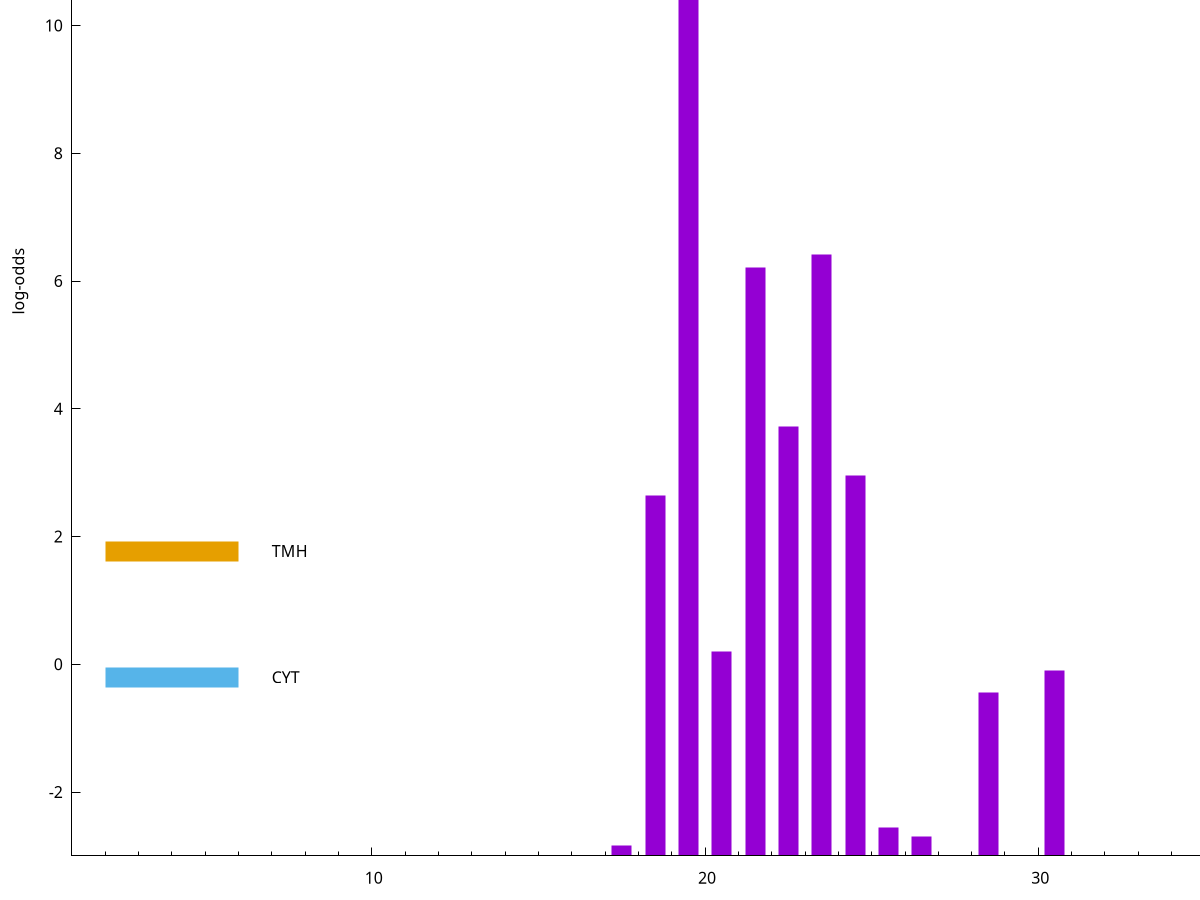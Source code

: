 set title "LipoP predictions for SRR3467249.gff"
set size 2., 1.4
set xrange [1:70] 
set mxtics 10
set yrange [-3:15]
set y2range [0:18]
set ylabel "log-odds"
set term postscript eps color solid "Helvetica" 30
set output "SRR3467249.gff111.eps"
set arrow from 2,12.4332 to 6,12.4332 nohead lt 1 lw 20
set label "SpI" at 7,12.4332
set arrow from 2,1.7737 to 6,1.7737 nohead lt 4 lw 20
set label "TMH" at 7,1.7737
set arrow from 2,-0.200913 to 6,-0.200913 nohead lt 3 lw 20
set label "CYT" at 7,-0.200913
set arrow from 2,12.4332 to 6,12.4332 nohead lt 1 lw 20
set label "SpI" at 7,12.4332
# NOTE: The scores below are the log-odds scores with the threshold
# NOTE: subtracted (a hack to make gnuplot make the histogram all
# NOTE: look nice).
plot "-" axes x1y2 title "" with impulses lt 1 lw 20
19.500000 15.382800
23.500000 9.411450
21.500000 9.207300
22.500000 6.721040
24.500000 5.963800
18.500000 5.650110
20.500000 3.206418
30.500000 2.908417
28.500000 2.551862
25.500000 0.437460
26.500000 0.296560
17.500000 0.156080
e
exit

